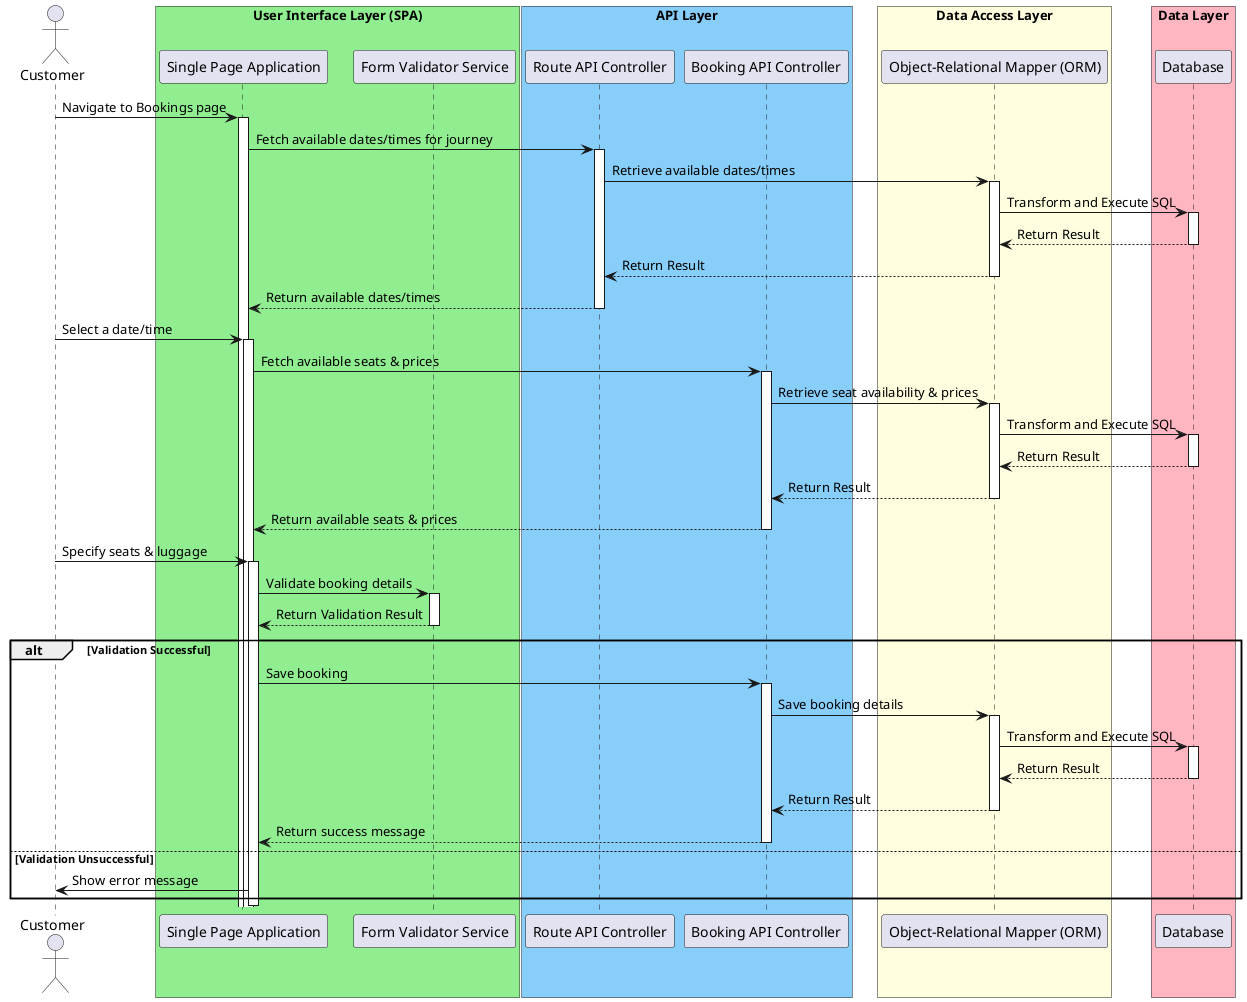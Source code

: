 @startuml
actor Customer

box "User Interface Layer (SPA)" #LightGreen
participant SPA as "Single Page Application"
participant Val as "Form Validator Service"
end box

box "API Layer" #LightSkyBlue
participant RouteAPI as "Route API Controller"
participant BookingAPI as "Booking API Controller"
end box

box "Data Access Layer" #LightYellow
participant ORM as "Object-Relational Mapper (ORM)"
end box

box "Data Layer" #LightPink
participant DB as "Database"
end box

Customer -> SPA : Navigate to Bookings page
activate SPA
SPA -> RouteAPI : Fetch available dates/times for journey
activate RouteAPI
RouteAPI -> ORM : Retrieve available dates/times
activate ORM
ORM -> DB : Transform and Execute SQL
activate DB
DB --> ORM : Return Result
deactivate DB
ORM --> RouteAPI : Return Result
deactivate ORM
RouteAPI --> SPA : Return available dates/times
deactivate RouteAPI

Customer -> SPA : Select a date/time
activate SPA
SPA -> BookingAPI : Fetch available seats & prices
activate BookingAPI
BookingAPI -> ORM : Retrieve seat availability & prices
activate ORM
ORM -> DB : Transform and Execute SQL
activate DB
DB --> ORM : Return Result
deactivate DB
ORM --> BookingAPI : Return Result
deactivate ORM
BookingAPI --> SPA : Return available seats & prices
deactivate BookingAPI

Customer -> SPA : Specify seats & luggage
activate SPA
SPA -> Val : Validate booking details
activate Val
Val --> SPA : Return Validation Result
deactivate Val

alt Validation Successful
    SPA -> BookingAPI : Save booking
    activate BookingAPI
    BookingAPI -> ORM : Save booking details
    activate ORM
    ORM -> DB : Transform and Execute SQL
    activate DB
    DB --> ORM : Return Result
    deactivate DB
    ORM --> BookingAPI : Return Result
    deactivate ORM
    BookingAPI --> SPA : Return success message
    deactivate BookingAPI
else Validation Unsuccessful
    SPA -> Customer : Show error message
end
deactivate SPA
@enduml